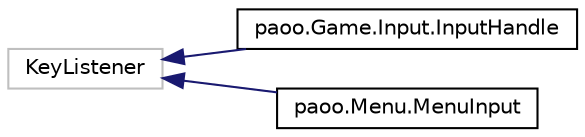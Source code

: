 digraph "Graphical Class Hierarchy"
{
 // LATEX_PDF_SIZE
  edge [fontname="Helvetica",fontsize="10",labelfontname="Helvetica",labelfontsize="10"];
  node [fontname="Helvetica",fontsize="10",shape=record];
  rankdir="LR";
  Node33 [label="KeyListener",height=0.2,width=0.4,color="grey75", fillcolor="white", style="filled",tooltip=" "];
  Node33 -> Node0 [dir="back",color="midnightblue",fontsize="10",style="solid",fontname="Helvetica"];
  Node0 [label="paoo.Game.Input.InputHandle",height=0.2,width=0.4,color="black", fillcolor="white", style="filled",URL="$classpaoo_1_1_game_1_1_input_1_1_input_handle.html",tooltip=" "];
  Node33 -> Node35 [dir="back",color="midnightblue",fontsize="10",style="solid",fontname="Helvetica"];
  Node35 [label="paoo.Menu.MenuInput",height=0.2,width=0.4,color="black", fillcolor="white", style="filled",URL="$classpaoo_1_1_menu_1_1_menu_input.html",tooltip=" "];
}
